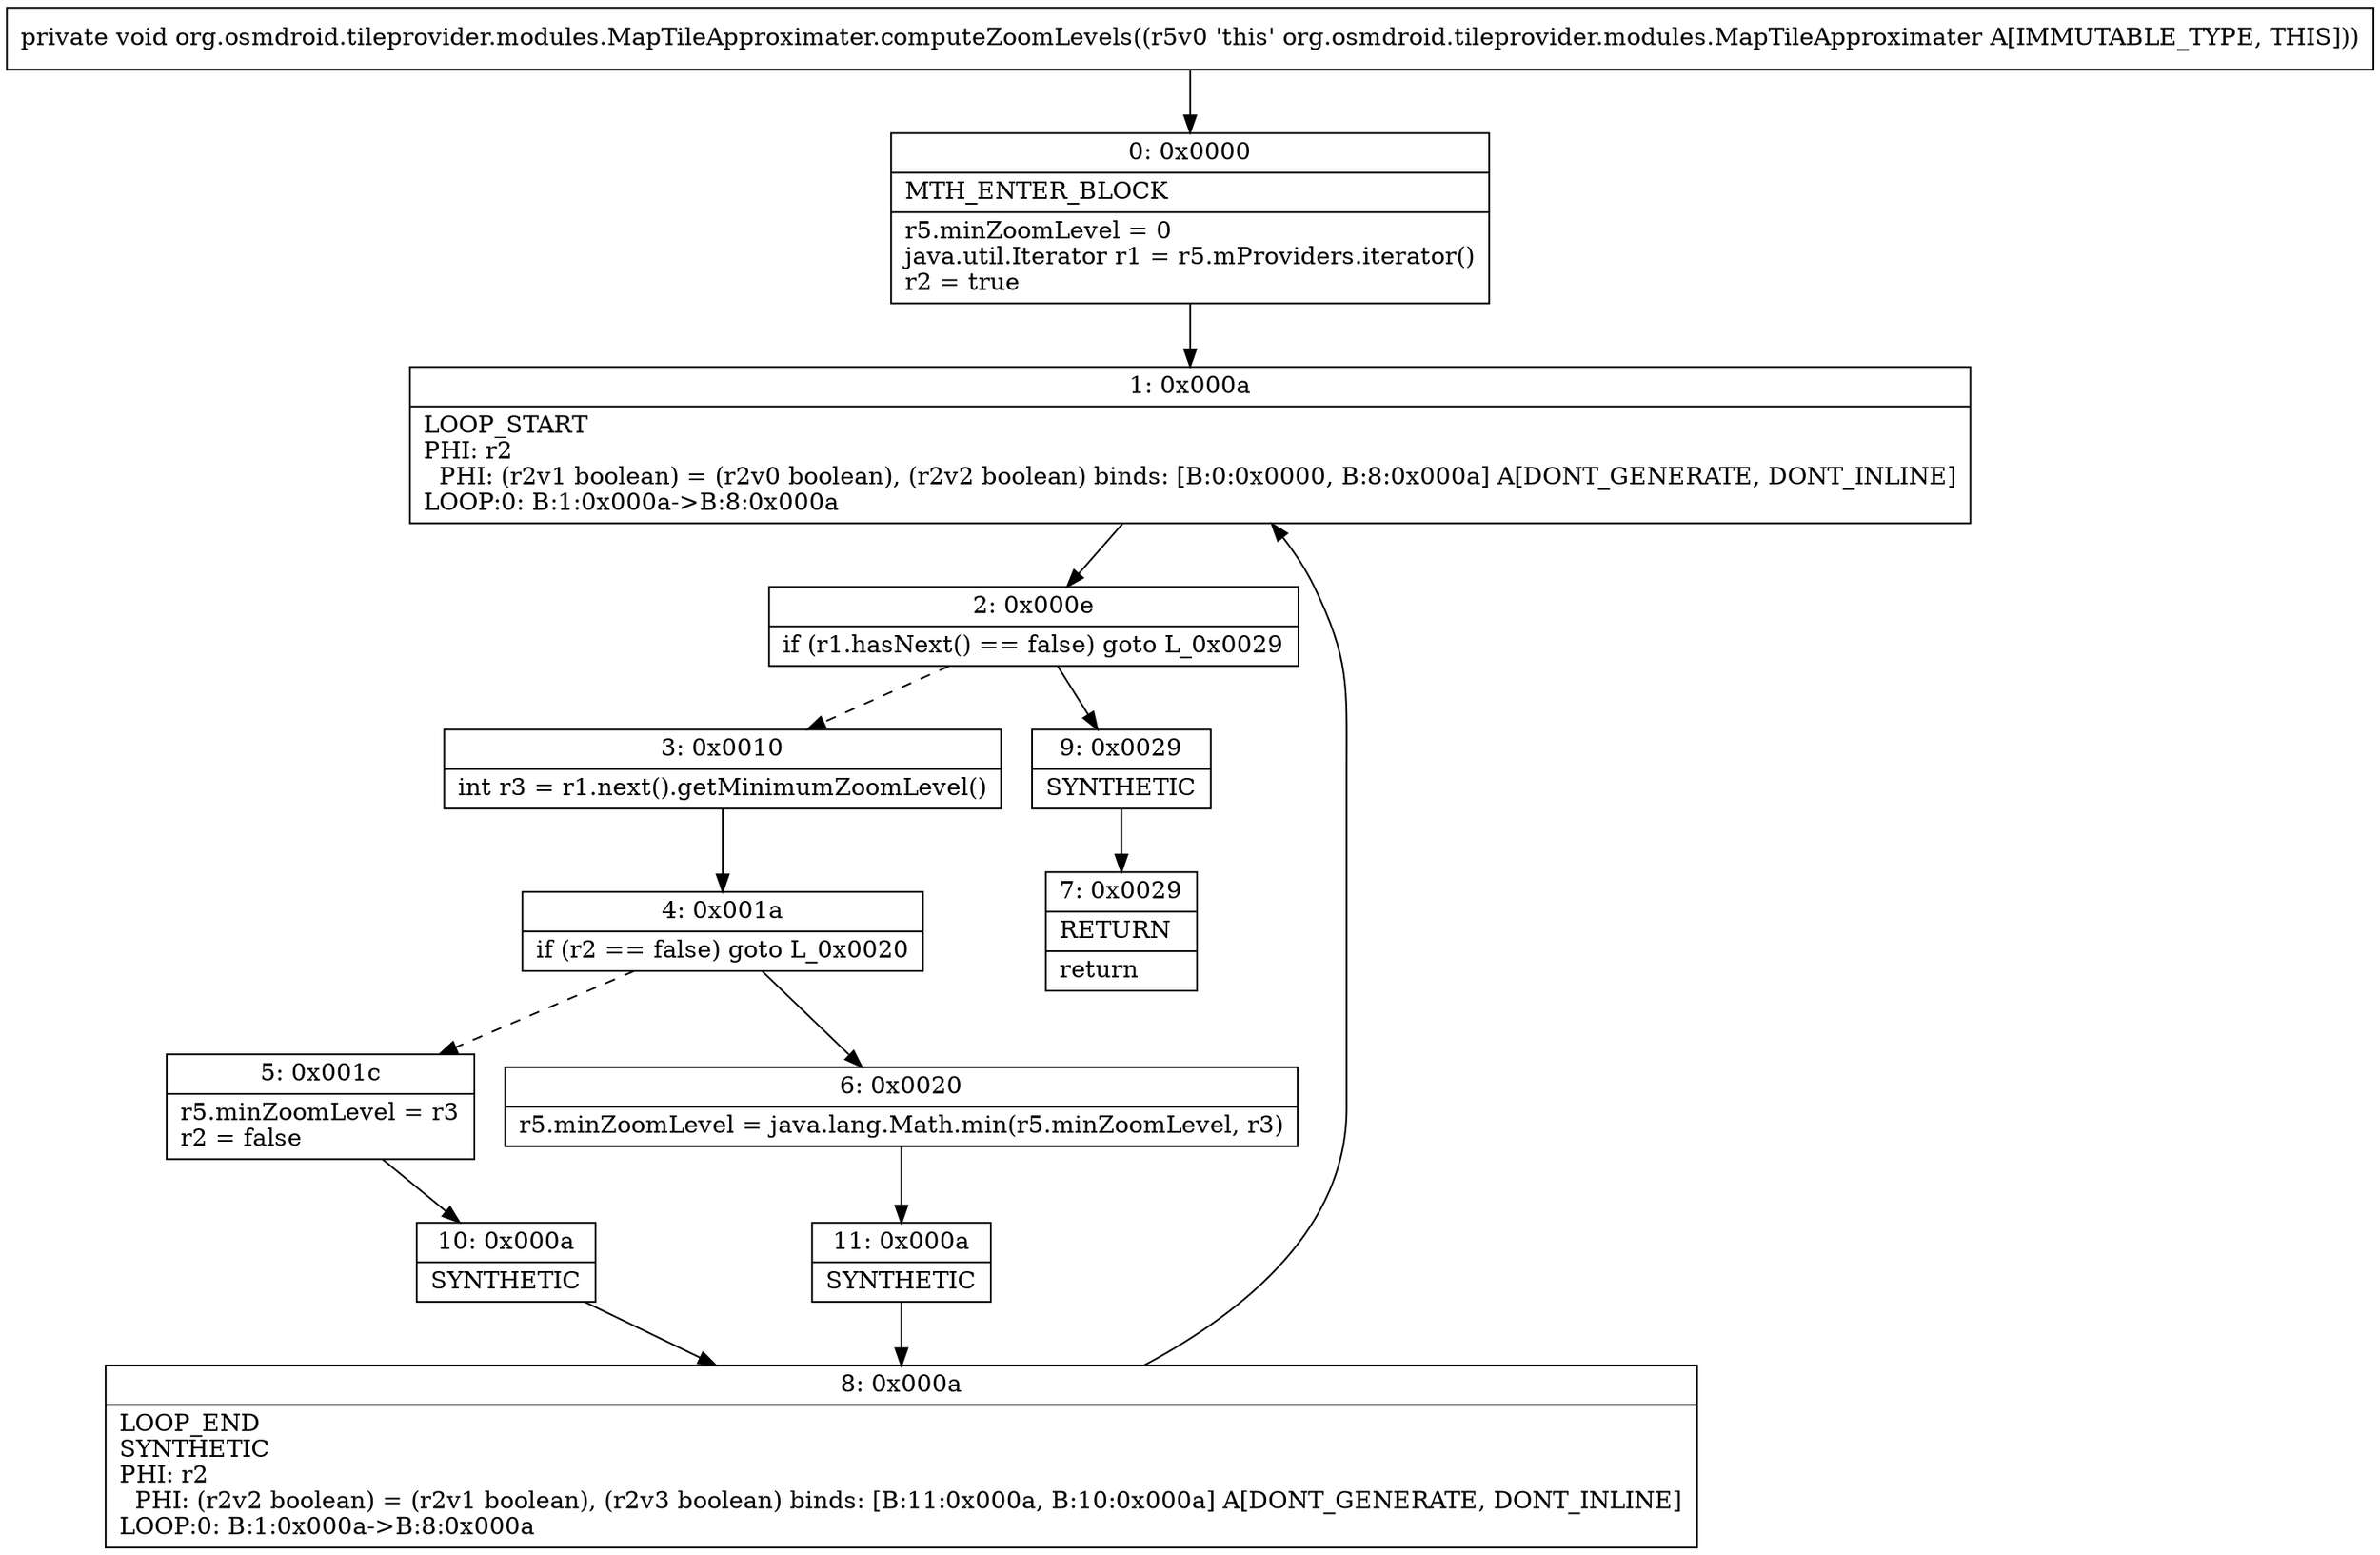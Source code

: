 digraph "CFG fororg.osmdroid.tileprovider.modules.MapTileApproximater.computeZoomLevels()V" {
Node_0 [shape=record,label="{0\:\ 0x0000|MTH_ENTER_BLOCK\l|r5.minZoomLevel = 0\ljava.util.Iterator r1 = r5.mProviders.iterator()\lr2 = true\l}"];
Node_1 [shape=record,label="{1\:\ 0x000a|LOOP_START\lPHI: r2 \l  PHI: (r2v1 boolean) = (r2v0 boolean), (r2v2 boolean) binds: [B:0:0x0000, B:8:0x000a] A[DONT_GENERATE, DONT_INLINE]\lLOOP:0: B:1:0x000a\-\>B:8:0x000a\l}"];
Node_2 [shape=record,label="{2\:\ 0x000e|if (r1.hasNext() == false) goto L_0x0029\l}"];
Node_3 [shape=record,label="{3\:\ 0x0010|int r3 = r1.next().getMinimumZoomLevel()\l}"];
Node_4 [shape=record,label="{4\:\ 0x001a|if (r2 == false) goto L_0x0020\l}"];
Node_5 [shape=record,label="{5\:\ 0x001c|r5.minZoomLevel = r3\lr2 = false\l}"];
Node_6 [shape=record,label="{6\:\ 0x0020|r5.minZoomLevel = java.lang.Math.min(r5.minZoomLevel, r3)\l}"];
Node_7 [shape=record,label="{7\:\ 0x0029|RETURN\l|return\l}"];
Node_8 [shape=record,label="{8\:\ 0x000a|LOOP_END\lSYNTHETIC\lPHI: r2 \l  PHI: (r2v2 boolean) = (r2v1 boolean), (r2v3 boolean) binds: [B:11:0x000a, B:10:0x000a] A[DONT_GENERATE, DONT_INLINE]\lLOOP:0: B:1:0x000a\-\>B:8:0x000a\l}"];
Node_9 [shape=record,label="{9\:\ 0x0029|SYNTHETIC\l}"];
Node_10 [shape=record,label="{10\:\ 0x000a|SYNTHETIC\l}"];
Node_11 [shape=record,label="{11\:\ 0x000a|SYNTHETIC\l}"];
MethodNode[shape=record,label="{private void org.osmdroid.tileprovider.modules.MapTileApproximater.computeZoomLevels((r5v0 'this' org.osmdroid.tileprovider.modules.MapTileApproximater A[IMMUTABLE_TYPE, THIS])) }"];
MethodNode -> Node_0;
Node_0 -> Node_1;
Node_1 -> Node_2;
Node_2 -> Node_3[style=dashed];
Node_2 -> Node_9;
Node_3 -> Node_4;
Node_4 -> Node_5[style=dashed];
Node_4 -> Node_6;
Node_5 -> Node_10;
Node_6 -> Node_11;
Node_8 -> Node_1;
Node_9 -> Node_7;
Node_10 -> Node_8;
Node_11 -> Node_8;
}

